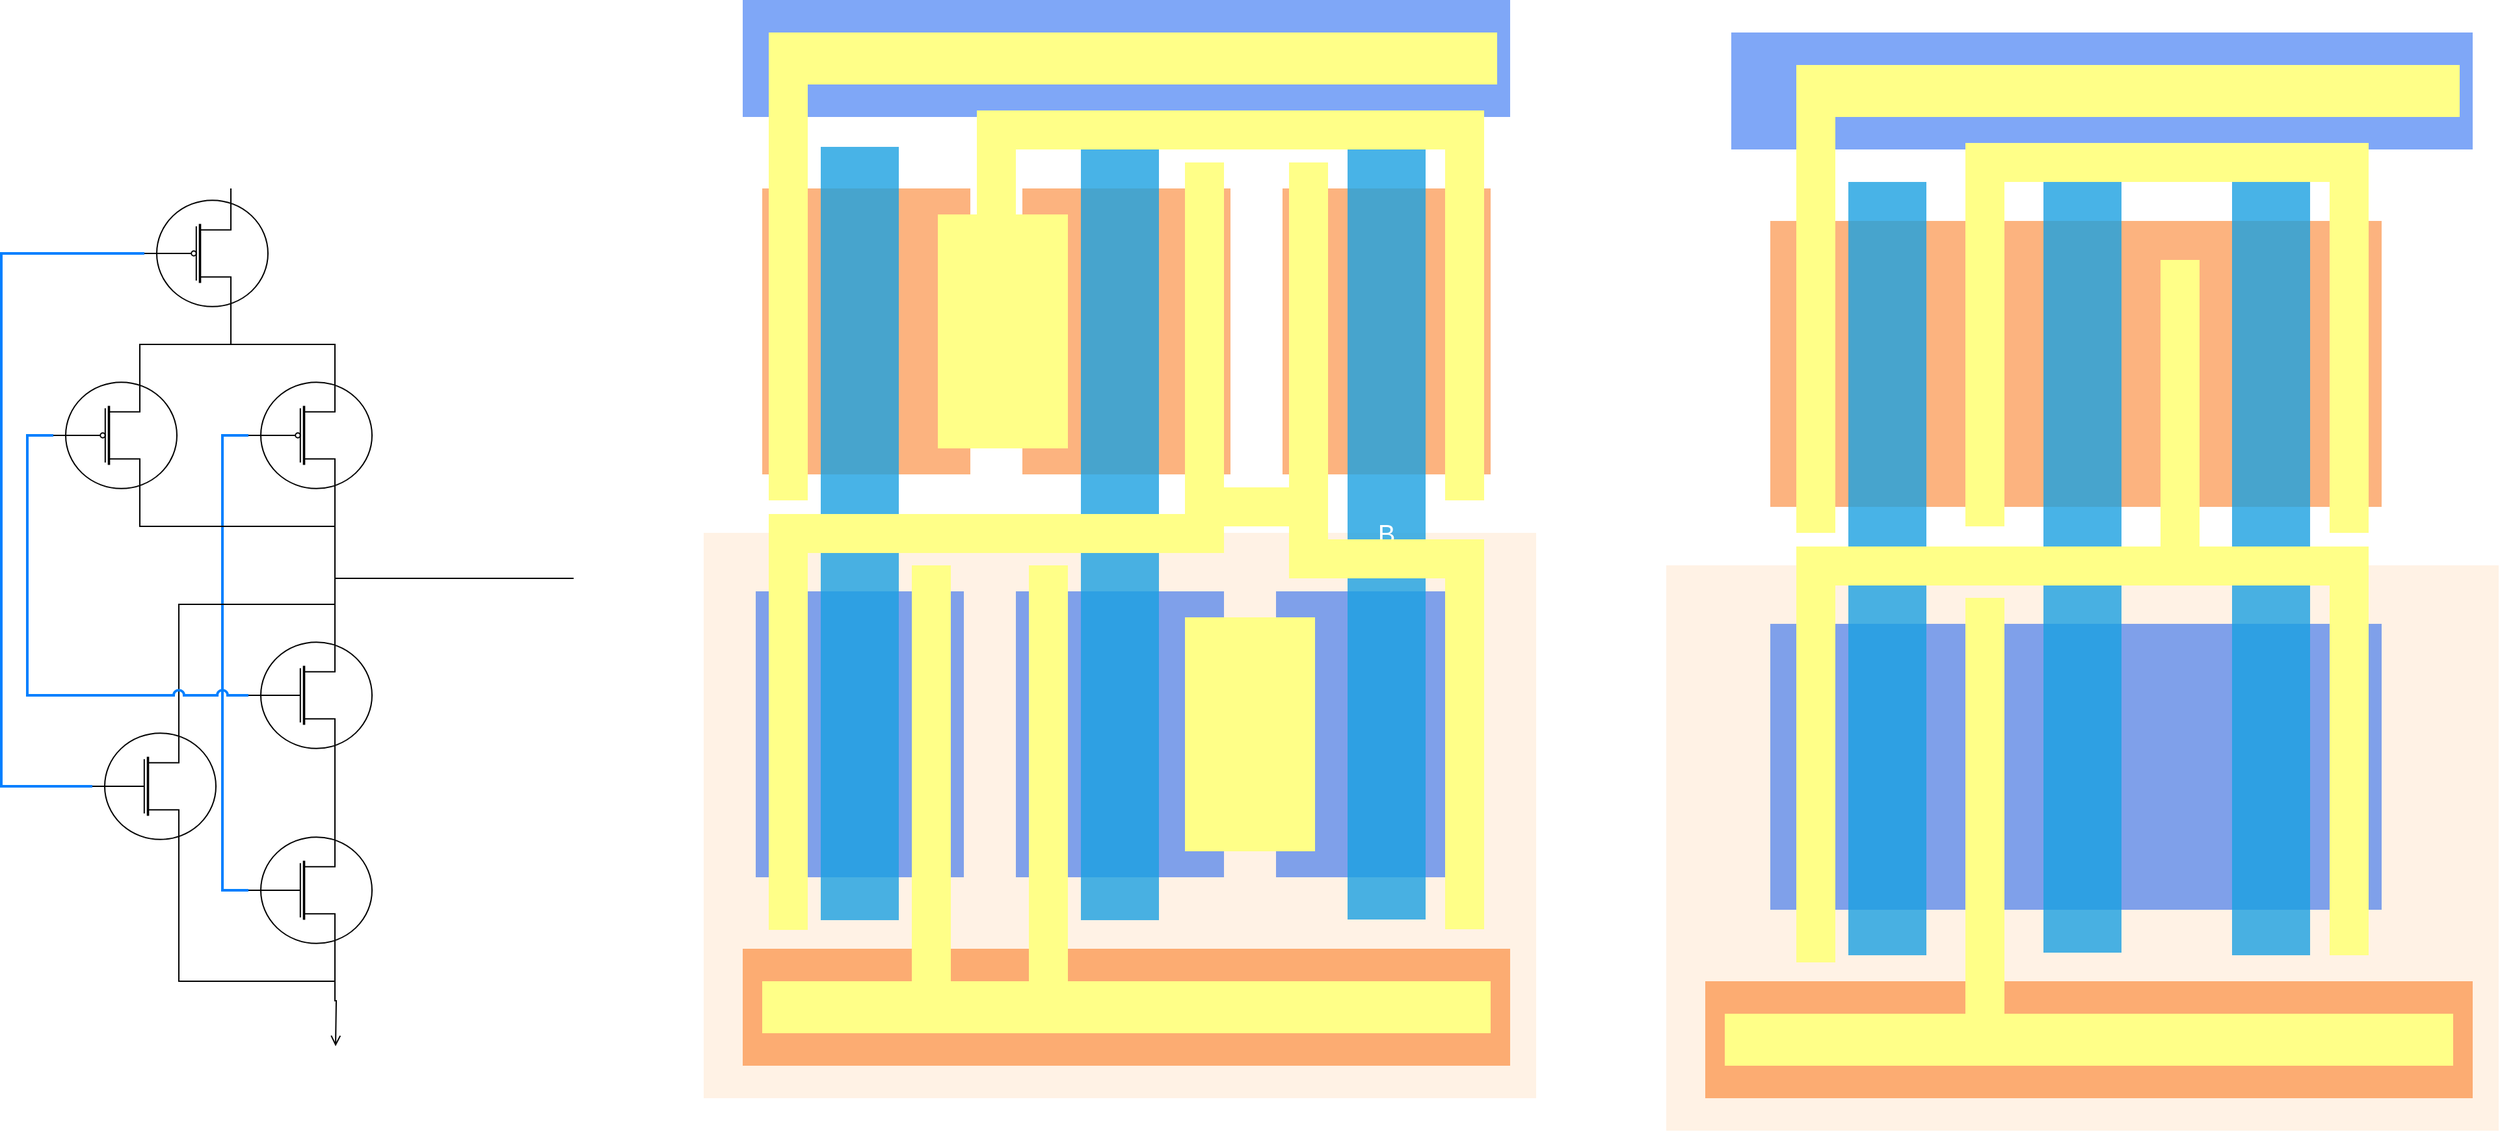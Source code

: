 <mxfile version="20.0.4" type="github">
  <diagram name="Page-1" id="7e0a89b8-554c-2b80-1dc8-d5c74ca68de4">
    <mxGraphModel dx="1422" dy="882" grid="1" gridSize="10" guides="1" tooltips="1" connect="1" arrows="1" fold="1" page="1" pageScale="1" pageWidth="1100" pageHeight="850" background="none" math="0" shadow="0">
      <root>
        <mxCell id="0" />
        <mxCell id="1" parent="0" />
        <mxCell id="zlY2UUdzKbEh946Eg5NX-12" style="edgeStyle=orthogonalEdgeStyle;rounded=0;orthogonalLoop=1;jettySize=auto;html=1;exitX=0.7;exitY=1;exitDx=0;exitDy=0;exitPerimeter=0;entryX=0.7;entryY=0;entryDx=0;entryDy=0;entryPerimeter=0;endArrow=none;endFill=0;" parent="1" source="zlY2UUdzKbEh946Eg5NX-1" target="zlY2UUdzKbEh946Eg5NX-3" edge="1">
          <mxGeometry relative="1" as="geometry" />
        </mxCell>
        <mxCell id="zlY2UUdzKbEh946Eg5NX-15" style="edgeStyle=orthogonalEdgeStyle;rounded=0;orthogonalLoop=1;jettySize=auto;html=1;exitX=0.7;exitY=0;exitDx=0;exitDy=0;exitPerimeter=0;entryX=0.7;entryY=1;entryDx=0;entryDy=0;entryPerimeter=0;endArrow=none;endFill=0;" parent="1" source="zlY2UUdzKbEh946Eg5NX-1" target="zlY2UUdzKbEh946Eg5NX-9" edge="1">
          <mxGeometry relative="1" as="geometry" />
        </mxCell>
        <mxCell id="zlY2UUdzKbEh946Eg5NX-16" style="edgeStyle=orthogonalEdgeStyle;rounded=0;orthogonalLoop=1;jettySize=auto;html=1;exitX=0.7;exitY=1;exitDx=0;exitDy=0;exitPerimeter=0;endArrow=none;endFill=0;" parent="1" source="zlY2UUdzKbEh946Eg5NX-1" edge="1">
          <mxGeometry relative="1" as="geometry">
            <mxPoint x="680" y="460" as="targetPoint" />
            <Array as="points">
              <mxPoint x="497" y="460" />
              <mxPoint x="680" y="460" />
            </Array>
          </mxGeometry>
        </mxCell>
        <mxCell id="yDMT6fcXxwUuumCuaF8Q-2" style="edgeStyle=orthogonalEdgeStyle;rounded=0;orthogonalLoop=1;jettySize=auto;html=1;entryX=0;entryY=0.5;entryDx=0;entryDy=0;entryPerimeter=0;exitX=0;exitY=0.5;exitDx=0;exitDy=0;exitPerimeter=0;strokeColor=#007FFF;endArrow=none;endFill=0;strokeWidth=2;" edge="1" parent="1" source="zlY2UUdzKbEh946Eg5NX-1" target="zlY2UUdzKbEh946Eg5NX-4">
          <mxGeometry relative="1" as="geometry" />
        </mxCell>
        <mxCell id="zlY2UUdzKbEh946Eg5NX-1" value="" style="verticalLabelPosition=bottom;shadow=0;dashed=0;align=center;html=1;verticalAlign=top;shape=mxgraph.electrical.mosfets1.mosfet_p_no_bulk;" parent="1" vertex="1">
          <mxGeometry x="430" y="300" width="95" height="100" as="geometry" />
        </mxCell>
        <mxCell id="zlY2UUdzKbEh946Eg5NX-7" style="edgeStyle=orthogonalEdgeStyle;rounded=0;orthogonalLoop=1;jettySize=auto;html=1;exitX=0.7;exitY=1;exitDx=0;exitDy=0;exitPerimeter=0;entryX=0.7;entryY=1;entryDx=0;entryDy=0;entryPerimeter=0;endArrow=none;endFill=0;" parent="1" source="zlY2UUdzKbEh946Eg5NX-2" target="zlY2UUdzKbEh946Eg5NX-4" edge="1">
          <mxGeometry relative="1" as="geometry" />
        </mxCell>
        <mxCell id="zlY2UUdzKbEh946Eg5NX-2" value="" style="verticalLabelPosition=bottom;shadow=0;dashed=0;align=center;html=1;verticalAlign=top;shape=mxgraph.electrical.mosfets1.mosfet_n_no_bulk;" parent="1" vertex="1">
          <mxGeometry x="310" y="570" width="95" height="100" as="geometry" />
        </mxCell>
        <mxCell id="zlY2UUdzKbEh946Eg5NX-5" style="edgeStyle=orthogonalEdgeStyle;rounded=0;orthogonalLoop=1;jettySize=auto;html=1;exitX=0.7;exitY=1;exitDx=0;exitDy=0;exitPerimeter=0;entryX=0.7;entryY=0;entryDx=0;entryDy=0;entryPerimeter=0;endArrow=none;endFill=0;" parent="1" source="zlY2UUdzKbEh946Eg5NX-3" target="zlY2UUdzKbEh946Eg5NX-4" edge="1">
          <mxGeometry relative="1" as="geometry" />
        </mxCell>
        <mxCell id="zlY2UUdzKbEh946Eg5NX-6" style="edgeStyle=orthogonalEdgeStyle;rounded=0;orthogonalLoop=1;jettySize=auto;html=1;exitX=0.7;exitY=0;exitDx=0;exitDy=0;exitPerimeter=0;entryX=0.7;entryY=0;entryDx=0;entryDy=0;entryPerimeter=0;endArrow=none;endFill=0;" parent="1" source="zlY2UUdzKbEh946Eg5NX-3" target="zlY2UUdzKbEh946Eg5NX-2" edge="1">
          <mxGeometry relative="1" as="geometry" />
        </mxCell>
        <mxCell id="zlY2UUdzKbEh946Eg5NX-3" value="" style="verticalLabelPosition=bottom;shadow=0;dashed=0;align=center;html=1;verticalAlign=top;shape=mxgraph.electrical.mosfets1.mosfet_n_no_bulk;" parent="1" vertex="1">
          <mxGeometry x="430" y="500" width="95" height="100" as="geometry" />
        </mxCell>
        <mxCell id="zlY2UUdzKbEh946Eg5NX-8" style="edgeStyle=orthogonalEdgeStyle;rounded=0;orthogonalLoop=1;jettySize=auto;html=1;exitX=0.7;exitY=1;exitDx=0;exitDy=0;exitPerimeter=0;endArrow=open;endFill=0;" parent="1" source="zlY2UUdzKbEh946Eg5NX-4" edge="1">
          <mxGeometry relative="1" as="geometry">
            <mxPoint x="497" y="820" as="targetPoint" />
          </mxGeometry>
        </mxCell>
        <mxCell id="zlY2UUdzKbEh946Eg5NX-4" value="" style="verticalLabelPosition=bottom;shadow=0;dashed=0;align=center;html=1;verticalAlign=top;shape=mxgraph.electrical.mosfets1.mosfet_n_no_bulk;" parent="1" vertex="1">
          <mxGeometry x="430" y="650" width="95" height="100" as="geometry" />
        </mxCell>
        <mxCell id="yDMT6fcXxwUuumCuaF8Q-4" style="edgeStyle=orthogonalEdgeStyle;rounded=0;jumpStyle=arc;orthogonalLoop=1;jettySize=auto;html=1;exitX=0;exitY=0.5;exitDx=0;exitDy=0;exitPerimeter=0;entryX=0;entryY=0.5;entryDx=0;entryDy=0;entryPerimeter=0;endArrow=none;endFill=0;strokeColor=#007FFF;strokeWidth=2;" edge="1" parent="1" source="zlY2UUdzKbEh946Eg5NX-9" target="zlY2UUdzKbEh946Eg5NX-2">
          <mxGeometry relative="1" as="geometry">
            <Array as="points">
              <mxPoint x="240" y="210" />
              <mxPoint x="240" y="620" />
            </Array>
          </mxGeometry>
        </mxCell>
        <mxCell id="zlY2UUdzKbEh946Eg5NX-9" value="" style="verticalLabelPosition=bottom;shadow=0;dashed=0;align=center;html=1;verticalAlign=top;shape=mxgraph.electrical.mosfets1.mosfet_p_no_bulk;" parent="1" vertex="1">
          <mxGeometry x="350" y="160" width="95" height="100" as="geometry" />
        </mxCell>
        <mxCell id="zlY2UUdzKbEh946Eg5NX-13" style="edgeStyle=orthogonalEdgeStyle;rounded=0;orthogonalLoop=1;jettySize=auto;html=1;exitX=0.7;exitY=1;exitDx=0;exitDy=0;exitPerimeter=0;entryX=0.7;entryY=1;entryDx=0;entryDy=0;entryPerimeter=0;endArrow=none;endFill=0;" parent="1" source="zlY2UUdzKbEh946Eg5NX-10" target="zlY2UUdzKbEh946Eg5NX-1" edge="1">
          <mxGeometry relative="1" as="geometry" />
        </mxCell>
        <mxCell id="zlY2UUdzKbEh946Eg5NX-14" style="edgeStyle=orthogonalEdgeStyle;rounded=0;orthogonalLoop=1;jettySize=auto;html=1;exitX=0.7;exitY=0;exitDx=0;exitDy=0;exitPerimeter=0;entryX=0.7;entryY=1;entryDx=0;entryDy=0;entryPerimeter=0;endArrow=none;endFill=0;" parent="1" source="zlY2UUdzKbEh946Eg5NX-10" target="zlY2UUdzKbEh946Eg5NX-9" edge="1">
          <mxGeometry relative="1" as="geometry" />
        </mxCell>
        <mxCell id="yDMT6fcXxwUuumCuaF8Q-3" style="edgeStyle=orthogonalEdgeStyle;rounded=0;orthogonalLoop=1;jettySize=auto;html=1;exitX=0;exitY=0.5;exitDx=0;exitDy=0;exitPerimeter=0;entryX=0;entryY=0.5;entryDx=0;entryDy=0;entryPerimeter=0;endArrow=none;endFill=0;strokeColor=#007FFF;strokeWidth=2;jumpStyle=arc;" edge="1" parent="1" source="zlY2UUdzKbEh946Eg5NX-10" target="zlY2UUdzKbEh946Eg5NX-3">
          <mxGeometry relative="1" as="geometry" />
        </mxCell>
        <mxCell id="zlY2UUdzKbEh946Eg5NX-10" value="" style="verticalLabelPosition=bottom;shadow=0;dashed=0;align=center;html=1;verticalAlign=top;shape=mxgraph.electrical.mosfets1.mosfet_p_no_bulk;" parent="1" vertex="1">
          <mxGeometry x="280" y="300" width="95" height="100" as="geometry" />
        </mxCell>
        <mxCell id="yDMT6fcXxwUuumCuaF8Q-1" value="" style="rounded=0;whiteSpace=wrap;html=1;fillColor=#ffe6cc;strokeColor=none;glass=0;opacity=50;" vertex="1" parent="1">
          <mxGeometry x="780" y="425" width="640" height="435" as="geometry" />
        </mxCell>
        <mxCell id="yDMT6fcXxwUuumCuaF8Q-5" value="" style="rounded=0;whiteSpace=wrap;html=1;fillColor=#0050ef;strokeColor=none;glass=0;opacity=50;fontColor=#ffffff;" vertex="1" parent="1">
          <mxGeometry x="820" y="470" width="160" height="220" as="geometry" />
        </mxCell>
        <mxCell id="yDMT6fcXxwUuumCuaF8Q-6" value="" style="rounded=0;whiteSpace=wrap;html=1;fillColor=#0050ef;strokeColor=none;glass=0;opacity=50;fontColor=#ffffff;" vertex="1" parent="1">
          <mxGeometry x="1020" y="470" width="160" height="220" as="geometry" />
        </mxCell>
        <mxCell id="yDMT6fcXxwUuumCuaF8Q-8" value="" style="rounded=0;whiteSpace=wrap;html=1;fillColor=#0050ef;strokeColor=none;glass=0;opacity=50;fontColor=#ffffff;" vertex="1" parent="1">
          <mxGeometry x="1220" y="470" width="160" height="220" as="geometry" />
        </mxCell>
        <mxCell id="yDMT6fcXxwUuumCuaF8Q-9" value="" style="rounded=0;whiteSpace=wrap;html=1;fillColor=#0050ef;strokeColor=none;glass=0;opacity=50;fontColor=#ffffff;" vertex="1" parent="1">
          <mxGeometry x="810" y="15" width="590" height="90" as="geometry" />
        </mxCell>
        <mxCell id="yDMT6fcXxwUuumCuaF8Q-10" value="" style="rounded=0;whiteSpace=wrap;html=1;fillColor=#fa6800;strokeColor=none;glass=0;opacity=50;fontColor=#000000;" vertex="1" parent="1">
          <mxGeometry x="810" y="745" width="590" height="90" as="geometry" />
        </mxCell>
        <mxCell id="yDMT6fcXxwUuumCuaF8Q-11" value="" style="rounded=0;whiteSpace=wrap;html=1;fillColor=#fa6800;strokeColor=none;glass=0;opacity=50;fontColor=#000000;" vertex="1" parent="1">
          <mxGeometry x="825" y="160" width="160" height="220" as="geometry" />
        </mxCell>
        <mxCell id="yDMT6fcXxwUuumCuaF8Q-12" value="" style="rounded=0;whiteSpace=wrap;html=1;fillColor=#fa6800;strokeColor=none;glass=0;opacity=50;fontColor=#000000;" vertex="1" parent="1">
          <mxGeometry x="1025" y="160" width="160" height="220" as="geometry" />
        </mxCell>
        <mxCell id="yDMT6fcXxwUuumCuaF8Q-13" value="" style="rounded=0;whiteSpace=wrap;html=1;fillColor=#fa6800;strokeColor=none;glass=0;opacity=50;fontColor=#000000;" vertex="1" parent="1">
          <mxGeometry x="1225" y="160" width="160" height="220" as="geometry" />
        </mxCell>
        <mxCell id="yDMT6fcXxwUuumCuaF8Q-14" value="&lt;font style=&quot;font-size: 26px;&quot;&gt;C&lt;/font&gt;" style="rounded=0;whiteSpace=wrap;html=1;fillColor=#1ba1e2;strokeColor=none;glass=0;opacity=80;fontColor=#ffffff;" vertex="1" parent="1">
          <mxGeometry x="870" y="128" width="60" height="595" as="geometry" />
        </mxCell>
        <mxCell id="yDMT6fcXxwUuumCuaF8Q-16" value="&lt;font style=&quot;font-size: 20px;&quot;&gt;A&lt;/font&gt;" style="rounded=0;whiteSpace=wrap;html=1;fillColor=#1ba1e2;strokeColor=none;glass=0;opacity=80;fontColor=#ffffff;" vertex="1" parent="1">
          <mxGeometry x="1070" y="128" width="60" height="595" as="geometry" />
        </mxCell>
        <mxCell id="yDMT6fcXxwUuumCuaF8Q-17" value="&lt;font style=&quot;font-size: 20px;&quot;&gt;B&lt;/font&gt;" style="rounded=0;whiteSpace=wrap;html=1;fillColor=#1ba1e2;strokeColor=none;glass=0;opacity=80;fontColor=#ffffff;" vertex="1" parent="1">
          <mxGeometry x="1275" y="127.5" width="60" height="595" as="geometry" />
        </mxCell>
        <mxCell id="yDMT6fcXxwUuumCuaF8Q-19" value="" style="rounded=0;whiteSpace=wrap;html=1;fillColor=#ffff88;strokeColor=none;glass=0;" vertex="1" parent="1">
          <mxGeometry x="830" y="40" width="560" height="40" as="geometry" />
        </mxCell>
        <mxCell id="yDMT6fcXxwUuumCuaF8Q-20" value="" style="rounded=0;whiteSpace=wrap;html=1;fillColor=#ffff88;strokeColor=none;glass=0;" vertex="1" parent="1">
          <mxGeometry x="830" y="40" width="30" height="360" as="geometry" />
        </mxCell>
        <mxCell id="yDMT6fcXxwUuumCuaF8Q-21" value="" style="rounded=0;whiteSpace=wrap;html=1;fillColor=#ffff88;strokeColor=none;glass=0;" vertex="1" parent="1">
          <mxGeometry x="960" y="180" width="100" height="180" as="geometry" />
        </mxCell>
        <mxCell id="yDMT6fcXxwUuumCuaF8Q-22" value="" style="rounded=0;whiteSpace=wrap;html=1;fillColor=#ffff88;strokeColor=none;glass=0;" vertex="1" parent="1">
          <mxGeometry x="990" y="100" width="30" height="260" as="geometry" />
        </mxCell>
        <mxCell id="yDMT6fcXxwUuumCuaF8Q-24" value="" style="rounded=0;whiteSpace=wrap;html=1;fillColor=#ffff88;strokeColor=none;glass=0;" vertex="1" parent="1">
          <mxGeometry x="990" y="100" width="380" height="30" as="geometry" />
        </mxCell>
        <mxCell id="yDMT6fcXxwUuumCuaF8Q-25" value="" style="rounded=0;whiteSpace=wrap;html=1;fillColor=#ffff88;strokeColor=none;glass=0;" vertex="1" parent="1">
          <mxGeometry x="1350" y="100" width="30" height="300" as="geometry" />
        </mxCell>
        <mxCell id="yDMT6fcXxwUuumCuaF8Q-27" value="" style="rounded=0;whiteSpace=wrap;html=1;fillColor=#ffff88;strokeColor=none;glass=0;" vertex="1" parent="1">
          <mxGeometry x="1150" y="140" width="30" height="270" as="geometry" />
        </mxCell>
        <mxCell id="yDMT6fcXxwUuumCuaF8Q-28" value="" style="rounded=0;whiteSpace=wrap;html=1;fillColor=#ffff88;strokeColor=none;glass=0;" vertex="1" parent="1">
          <mxGeometry x="1230" y="140" width="30" height="270" as="geometry" />
        </mxCell>
        <mxCell id="yDMT6fcXxwUuumCuaF8Q-29" value="" style="rounded=0;whiteSpace=wrap;html=1;fillColor=#ffff88;strokeColor=none;glass=0;" vertex="1" parent="1">
          <mxGeometry x="1150" y="390" width="110" height="30" as="geometry" />
        </mxCell>
        <mxCell id="yDMT6fcXxwUuumCuaF8Q-31" value="" style="rounded=0;whiteSpace=wrap;html=1;fillColor=#ffff88;strokeColor=none;glass=0;" vertex="1" parent="1">
          <mxGeometry x="1230" y="390" width="30" height="60" as="geometry" />
        </mxCell>
        <mxCell id="yDMT6fcXxwUuumCuaF8Q-32" value="" style="rounded=0;whiteSpace=wrap;html=1;fillColor=#ffff88;strokeColor=none;glass=0;" vertex="1" parent="1">
          <mxGeometry x="1230" y="430" width="150" height="30" as="geometry" />
        </mxCell>
        <mxCell id="yDMT6fcXxwUuumCuaF8Q-33" value="" style="rounded=0;whiteSpace=wrap;html=1;fillColor=#ffff88;strokeColor=none;glass=0;" vertex="1" parent="1">
          <mxGeometry x="1350" y="430" width="30" height="300" as="geometry" />
        </mxCell>
        <mxCell id="yDMT6fcXxwUuumCuaF8Q-35" value="" style="rounded=0;whiteSpace=wrap;html=1;fillColor=#ffff88;strokeColor=none;glass=0;" vertex="1" parent="1">
          <mxGeometry x="1150" y="490" width="100" height="180" as="geometry" />
        </mxCell>
        <mxCell id="yDMT6fcXxwUuumCuaF8Q-36" value="" style="rounded=0;whiteSpace=wrap;html=1;fillColor=#ffff88;strokeColor=none;glass=0;" vertex="1" parent="1">
          <mxGeometry x="830" y="410.5" width="350" height="30" as="geometry" />
        </mxCell>
        <mxCell id="yDMT6fcXxwUuumCuaF8Q-37" value="" style="rounded=0;whiteSpace=wrap;html=1;fillColor=#ffff88;strokeColor=none;glass=0;" vertex="1" parent="1">
          <mxGeometry x="830" y="410.5" width="30" height="320" as="geometry" />
        </mxCell>
        <mxCell id="yDMT6fcXxwUuumCuaF8Q-38" value="" style="rounded=0;whiteSpace=wrap;html=1;fillColor=#ffff88;strokeColor=none;glass=0;" vertex="1" parent="1">
          <mxGeometry x="940" y="450" width="30" height="320" as="geometry" />
        </mxCell>
        <mxCell id="yDMT6fcXxwUuumCuaF8Q-39" value="" style="rounded=0;whiteSpace=wrap;html=1;fillColor=#ffff88;strokeColor=none;glass=0;" vertex="1" parent="1">
          <mxGeometry x="1030" y="450" width="30" height="320" as="geometry" />
        </mxCell>
        <mxCell id="yDMT6fcXxwUuumCuaF8Q-40" value="" style="rounded=0;whiteSpace=wrap;html=1;fillColor=#ffff88;strokeColor=none;glass=0;" vertex="1" parent="1">
          <mxGeometry x="825" y="770" width="560" height="40" as="geometry" />
        </mxCell>
        <mxCell id="yDMT6fcXxwUuumCuaF8Q-41" value="" style="rounded=0;whiteSpace=wrap;html=1;fillColor=#ffe6cc;strokeColor=none;glass=0;opacity=50;" vertex="1" parent="1">
          <mxGeometry x="1520" y="450" width="640" height="435" as="geometry" />
        </mxCell>
        <mxCell id="yDMT6fcXxwUuumCuaF8Q-43" value="" style="rounded=0;whiteSpace=wrap;html=1;fillColor=#0050ef;strokeColor=none;glass=0;opacity=50;fontColor=#ffffff;" vertex="1" parent="1">
          <mxGeometry x="1600" y="495" width="470" height="220" as="geometry" />
        </mxCell>
        <mxCell id="yDMT6fcXxwUuumCuaF8Q-45" value="" style="rounded=0;whiteSpace=wrap;html=1;fillColor=#0050ef;strokeColor=none;glass=0;opacity=50;fontColor=#ffffff;" vertex="1" parent="1">
          <mxGeometry x="1570" y="40" width="570" height="90" as="geometry" />
        </mxCell>
        <mxCell id="yDMT6fcXxwUuumCuaF8Q-46" value="" style="rounded=0;whiteSpace=wrap;html=1;fillColor=#fa6800;strokeColor=none;glass=0;opacity=50;fontColor=#000000;" vertex="1" parent="1">
          <mxGeometry x="1550" y="770" width="590" height="90" as="geometry" />
        </mxCell>
        <mxCell id="yDMT6fcXxwUuumCuaF8Q-48" value="" style="rounded=0;whiteSpace=wrap;html=1;fillColor=#fa6800;strokeColor=none;glass=0;opacity=50;fontColor=#000000;" vertex="1" parent="1">
          <mxGeometry x="1600" y="185" width="470" height="220" as="geometry" />
        </mxCell>
        <mxCell id="yDMT6fcXxwUuumCuaF8Q-50" value="&lt;font style=&quot;font-size: 26px;&quot;&gt;C&lt;/font&gt;" style="rounded=0;whiteSpace=wrap;html=1;fillColor=#1ba1e2;strokeColor=none;glass=0;opacity=80;fontColor=#ffffff;" vertex="1" parent="1">
          <mxGeometry x="1660" y="155" width="60" height="595" as="geometry" />
        </mxCell>
        <mxCell id="yDMT6fcXxwUuumCuaF8Q-51" value="&lt;font style=&quot;font-size: 20px;&quot;&gt;A&lt;/font&gt;" style="rounded=0;whiteSpace=wrap;html=1;fillColor=#1ba1e2;strokeColor=none;glass=0;opacity=80;fontColor=#ffffff;" vertex="1" parent="1">
          <mxGeometry x="1810" y="153" width="60" height="595" as="geometry" />
        </mxCell>
        <mxCell id="yDMT6fcXxwUuumCuaF8Q-52" value="&lt;font style=&quot;font-size: 20px;&quot;&gt;B&lt;/font&gt;" style="rounded=0;whiteSpace=wrap;html=1;fillColor=#1ba1e2;strokeColor=none;glass=0;opacity=80;fontColor=#ffffff;" vertex="1" parent="1">
          <mxGeometry x="1955" y="155" width="60" height="595" as="geometry" />
        </mxCell>
        <mxCell id="yDMT6fcXxwUuumCuaF8Q-53" value="" style="rounded=0;whiteSpace=wrap;html=1;fillColor=#ffff88;strokeColor=none;glass=0;" vertex="1" parent="1">
          <mxGeometry x="1620" y="65" width="510" height="40" as="geometry" />
        </mxCell>
        <mxCell id="yDMT6fcXxwUuumCuaF8Q-54" value="" style="rounded=0;whiteSpace=wrap;html=1;fillColor=#ffff88;strokeColor=none;glass=0;" vertex="1" parent="1">
          <mxGeometry x="1620" y="65" width="30" height="360" as="geometry" />
        </mxCell>
        <mxCell id="yDMT6fcXxwUuumCuaF8Q-56" value="" style="rounded=0;whiteSpace=wrap;html=1;fillColor=#ffff88;strokeColor=none;glass=0;" vertex="1" parent="1">
          <mxGeometry x="1750" y="125" width="30" height="295" as="geometry" />
        </mxCell>
        <mxCell id="yDMT6fcXxwUuumCuaF8Q-57" value="" style="rounded=0;whiteSpace=wrap;html=1;fillColor=#ffff88;strokeColor=none;glass=0;" vertex="1" parent="1">
          <mxGeometry x="1750" y="125" width="310" height="30" as="geometry" />
        </mxCell>
        <mxCell id="yDMT6fcXxwUuumCuaF8Q-58" value="" style="rounded=0;whiteSpace=wrap;html=1;fillColor=#ffff88;strokeColor=none;glass=0;" vertex="1" parent="1">
          <mxGeometry x="2030" y="125" width="30" height="300" as="geometry" />
        </mxCell>
        <mxCell id="yDMT6fcXxwUuumCuaF8Q-62" value="" style="rounded=0;whiteSpace=wrap;html=1;fillColor=#ffff88;strokeColor=none;glass=0;" vertex="1" parent="1">
          <mxGeometry x="1900" y="215" width="30" height="235" as="geometry" />
        </mxCell>
        <mxCell id="yDMT6fcXxwUuumCuaF8Q-63" value="" style="rounded=0;whiteSpace=wrap;html=1;fillColor=#ffff88;strokeColor=none;glass=0;" vertex="1" parent="1">
          <mxGeometry x="1850" y="435.5" width="210" height="30" as="geometry" />
        </mxCell>
        <mxCell id="yDMT6fcXxwUuumCuaF8Q-64" value="" style="rounded=0;whiteSpace=wrap;html=1;fillColor=#ffff88;strokeColor=none;glass=0;" vertex="1" parent="1">
          <mxGeometry x="2030" y="450" width="30" height="300" as="geometry" />
        </mxCell>
        <mxCell id="yDMT6fcXxwUuumCuaF8Q-66" value="" style="rounded=0;whiteSpace=wrap;html=1;fillColor=#ffff88;strokeColor=none;glass=0;" vertex="1" parent="1">
          <mxGeometry x="1630" y="435.5" width="290" height="30" as="geometry" />
        </mxCell>
        <mxCell id="yDMT6fcXxwUuumCuaF8Q-67" value="" style="rounded=0;whiteSpace=wrap;html=1;fillColor=#ffff88;strokeColor=none;glass=0;" vertex="1" parent="1">
          <mxGeometry x="1620" y="435.5" width="30" height="320" as="geometry" />
        </mxCell>
        <mxCell id="yDMT6fcXxwUuumCuaF8Q-69" value="" style="rounded=0;whiteSpace=wrap;html=1;fillColor=#ffff88;strokeColor=none;glass=0;" vertex="1" parent="1">
          <mxGeometry x="1750" y="475" width="30" height="320" as="geometry" />
        </mxCell>
        <mxCell id="yDMT6fcXxwUuumCuaF8Q-70" value="" style="rounded=0;whiteSpace=wrap;html=1;fillColor=#ffff88;strokeColor=none;glass=0;" vertex="1" parent="1">
          <mxGeometry x="1565" y="795" width="560" height="40" as="geometry" />
        </mxCell>
      </root>
    </mxGraphModel>
  </diagram>
</mxfile>
